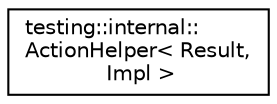 digraph "Graphical Class Hierarchy"
{
  edge [fontname="Helvetica",fontsize="10",labelfontname="Helvetica",labelfontsize="10"];
  node [fontname="Helvetica",fontsize="10",shape=record];
  rankdir="LR";
  Node1 [label="testing::internal::\lActionHelper\< Result,\l Impl \>",height=0.2,width=0.4,color="black", fillcolor="white", style="filled",URL="$classtesting_1_1internal_1_1_action_helper.html"];
}
